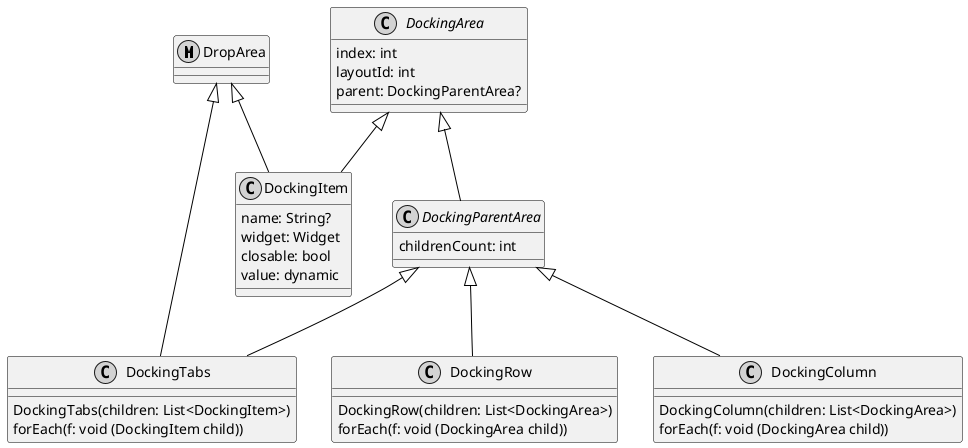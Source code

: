 @startuml

class DropArea << (M,lightgray) >>  #line:black

abstract class DockingArea << (C,lightgray) >> #line:black {
index: int
layoutId: int
parent: DockingParentArea?
}

abstract class DockingParentArea << (C,lightgray) >> #line:black {
childrenCount: int
}

class DockingItem << (C,lightgray) >> #line:black {
name: String?
widget: Widget
closable: bool
value: dynamic
}

class DockingRow << (C,lightgray) >> #line:black {
DockingRow(children: List<DockingArea>)
forEach(f: void (DockingArea child))
}

class DockingColumn << (C,lightgray) >> #line:black {
DockingColumn(children: List<DockingArea>)
forEach(f: void (DockingArea child))
}

class DockingTabs << (C,lightgray) >> #line:black {
DockingTabs(children: List<DockingItem>)
forEach(f: void (DockingItem child))
}

DockingArea <|-- DockingParentArea #line:black
DockingArea <|-- DockingItem #line:black
DockingParentArea <|-- DockingRow #line:black
DockingParentArea <|-- DockingColumn #line:black
DockingParentArea <|--  DockingTabs #line:black
DropArea <|-- DockingItem #line:black
DropArea <|-- DockingTabs #line:black

@enduml